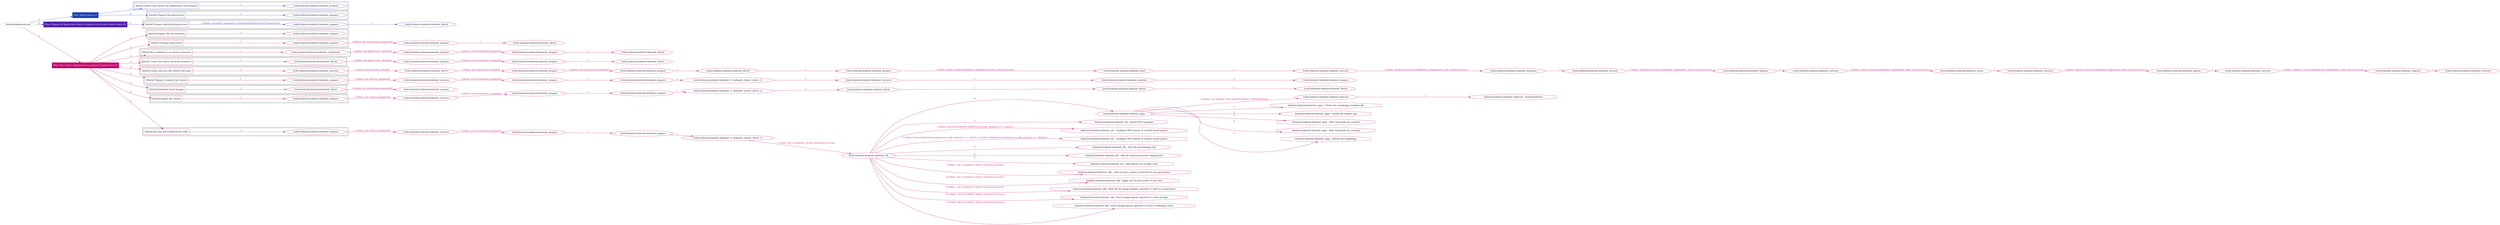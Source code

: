 digraph {
	graph [concentrate=true ordering=in rankdir=LR ratio=fill]
	edge [esep=5 sep=10]
	"kubeinit/playbook.yml" [id=root_node style=dotted]
	play_402b02d6 [label="Play: Initial setup (1)" color="#1b42b1" fontcolor="#ffffff" id=play_402b02d6 shape=box style=filled tooltip=localhost]
	"kubeinit/playbook.yml" -> play_402b02d6 [label="1 " color="#1b42b1" fontcolor="#1b42b1" id=edge_8e6c17c7 labeltooltip="1 " tooltip="1 "]
	subgraph "kubeinit.kubeinit.kubeinit_prepare" {
		role_3fb51cce [label="[role] kubeinit.kubeinit.kubeinit_prepare" color="#1b42b1" id=role_3fb51cce tooltip="kubeinit.kubeinit.kubeinit_prepare"]
	}
	subgraph "kubeinit.kubeinit.kubeinit_prepare" {
		role_daed1ba6 [label="[role] kubeinit.kubeinit.kubeinit_prepare" color="#1b42b1" id=role_daed1ba6 tooltip="kubeinit.kubeinit.kubeinit_prepare"]
	}
	subgraph "Play: Initial setup (1)" {
		play_402b02d6 -> block_7aa8a8bf [label=1 color="#1b42b1" fontcolor="#1b42b1" id=edge_b10d421a labeltooltip=1 tooltip=1]
		subgraph cluster_block_7aa8a8bf {
			block_7aa8a8bf [label="[block] Gather facts about the deployment environment" color="#1b42b1" id=block_7aa8a8bf labeltooltip="Gather facts about the deployment environment" shape=box tooltip="Gather facts about the deployment environment"]
			block_7aa8a8bf -> role_3fb51cce [label="1 " color="#1b42b1" fontcolor="#1b42b1" id=edge_cdc7c6c1 labeltooltip="1 " tooltip="1 "]
		}
		play_402b02d6 -> block_d21ab10b [label=2 color="#1b42b1" fontcolor="#1b42b1" id=edge_47fe78a6 labeltooltip=2 tooltip=2]
		subgraph cluster_block_d21ab10b {
			block_d21ab10b [label="[block] Prepare the hypervisors" color="#1b42b1" id=block_d21ab10b labeltooltip="Prepare the hypervisors" shape=box tooltip="Prepare the hypervisors"]
			block_d21ab10b -> role_daed1ba6 [label="1 " color="#1b42b1" fontcolor="#1b42b1" id=edge_264444cb labeltooltip="1 " tooltip="1 "]
		}
	}
	play_b643c190 [label="Play: Prepare all hypervisor hosts to deploy service and cluster nodes (0)" color="#511fad" fontcolor="#ffffff" id=play_b643c190 shape=box style=filled tooltip="Play: Prepare all hypervisor hosts to deploy service and cluster nodes (0)"]
	"kubeinit/playbook.yml" -> play_b643c190 [label="2 " color="#511fad" fontcolor="#511fad" id=edge_0de50749 labeltooltip="2 " tooltip="2 "]
	subgraph "kubeinit.kubeinit.kubeinit_libvirt" {
		role_55e736bb [label="[role] kubeinit.kubeinit.kubeinit_libvirt" color="#511fad" id=role_55e736bb tooltip="kubeinit.kubeinit.kubeinit_libvirt"]
	}
	subgraph "kubeinit.kubeinit.kubeinit_prepare" {
		role_6dca01fe [label="[role] kubeinit.kubeinit.kubeinit_prepare" color="#511fad" id=role_6dca01fe tooltip="kubeinit.kubeinit.kubeinit_prepare"]
		role_6dca01fe -> role_55e736bb [label="1 " color="#511fad" fontcolor="#511fad" id=edge_b5fa66ec labeltooltip="1 " tooltip="1 "]
	}
	subgraph "Play: Prepare all hypervisor hosts to deploy service and cluster nodes (0)" {
		play_b643c190 -> block_5b5c8461 [label=1 color="#511fad" fontcolor="#511fad" id=edge_ab93f291 labeltooltip=1 tooltip=1]
		subgraph cluster_block_5b5c8461 {
			block_5b5c8461 [label="[block] Prepare individual hypervisors" color="#511fad" id=block_5b5c8461 labeltooltip="Prepare individual hypervisors" shape=box tooltip="Prepare individual hypervisors"]
			block_5b5c8461 -> role_6dca01fe [label="1 [when: inventory_hostname in hostvars['kubeinit-facts'].hypervisors]" color="#511fad" fontcolor="#511fad" id=edge_580a863e labeltooltip="1 [when: inventory_hostname in hostvars['kubeinit-facts'].hypervisors]" tooltip="1 [when: inventory_hostname in hostvars['kubeinit-facts'].hypervisors]"]
		}
	}
	play_45ad50b9 [label="Play: Run cluster deployment on prepared hypervisors (1)" color="#c10b6d" fontcolor="#ffffff" id=play_45ad50b9 shape=box style=filled tooltip=localhost]
	"kubeinit/playbook.yml" -> play_45ad50b9 [label="3 " color="#c10b6d" fontcolor="#c10b6d" id=edge_e88ba25a labeltooltip="3 " tooltip="3 "]
	subgraph "kubeinit.kubeinit.kubeinit_prepare" {
		role_344e2324 [label="[role] kubeinit.kubeinit.kubeinit_prepare" color="#c10b6d" id=role_344e2324 tooltip="kubeinit.kubeinit.kubeinit_prepare"]
	}
	subgraph "kubeinit.kubeinit.kubeinit_libvirt" {
		role_a434bad5 [label="[role] kubeinit.kubeinit.kubeinit_libvirt" color="#c10b6d" id=role_a434bad5 tooltip="kubeinit.kubeinit.kubeinit_libvirt"]
	}
	subgraph "kubeinit.kubeinit.kubeinit_prepare" {
		role_7a85037f [label="[role] kubeinit.kubeinit.kubeinit_prepare" color="#c10b6d" id=role_7a85037f tooltip="kubeinit.kubeinit.kubeinit_prepare"]
		role_7a85037f -> role_a434bad5 [label="1 " color="#c10b6d" fontcolor="#c10b6d" id=edge_774685d5 labeltooltip="1 " tooltip="1 "]
	}
	subgraph "kubeinit.kubeinit.kubeinit_prepare" {
		role_7800478a [label="[role] kubeinit.kubeinit.kubeinit_prepare" color="#c10b6d" id=role_7800478a tooltip="kubeinit.kubeinit.kubeinit_prepare"]
		role_7800478a -> role_7a85037f [label="1 [when: not environment_prepared]" color="#c10b6d" fontcolor="#c10b6d" id=edge_30518445 labeltooltip="1 [when: not environment_prepared]" tooltip="1 [when: not environment_prepared]"]
	}
	subgraph "kubeinit.kubeinit.kubeinit_libvirt" {
		role_588cb2d3 [label="[role] kubeinit.kubeinit.kubeinit_libvirt" color="#c10b6d" id=role_588cb2d3 tooltip="kubeinit.kubeinit.kubeinit_libvirt"]
	}
	subgraph "kubeinit.kubeinit.kubeinit_prepare" {
		role_7bd5898b [label="[role] kubeinit.kubeinit.kubeinit_prepare" color="#c10b6d" id=role_7bd5898b tooltip="kubeinit.kubeinit.kubeinit_prepare"]
		role_7bd5898b -> role_588cb2d3 [label="1 " color="#c10b6d" fontcolor="#c10b6d" id=edge_2919c395 labeltooltip="1 " tooltip="1 "]
	}
	subgraph "kubeinit.kubeinit.kubeinit_prepare" {
		role_601302f8 [label="[role] kubeinit.kubeinit.kubeinit_prepare" color="#c10b6d" id=role_601302f8 tooltip="kubeinit.kubeinit.kubeinit_prepare"]
		role_601302f8 -> role_7bd5898b [label="1 [when: not environment_prepared]" color="#c10b6d" fontcolor="#c10b6d" id=edge_e0b3b357 labeltooltip="1 [when: not environment_prepared]" tooltip="1 [when: not environment_prepared]"]
	}
	subgraph "kubeinit.kubeinit.kubeinit_validations" {
		role_6aca3769 [label="[role] kubeinit.kubeinit.kubeinit_validations" color="#c10b6d" id=role_6aca3769 tooltip="kubeinit.kubeinit.kubeinit_validations"]
		role_6aca3769 -> role_601302f8 [label="1 [when: not hypervisors_cleaned]" color="#c10b6d" fontcolor="#c10b6d" id=edge_015085a9 labeltooltip="1 [when: not hypervisors_cleaned]" tooltip="1 [when: not hypervisors_cleaned]"]
	}
	subgraph "kubeinit.kubeinit.kubeinit_libvirt" {
		role_66e928f5 [label="[role] kubeinit.kubeinit.kubeinit_libvirt" color="#c10b6d" id=role_66e928f5 tooltip="kubeinit.kubeinit.kubeinit_libvirt"]
	}
	subgraph "kubeinit.kubeinit.kubeinit_prepare" {
		role_2a82ac11 [label="[role] kubeinit.kubeinit.kubeinit_prepare" color="#c10b6d" id=role_2a82ac11 tooltip="kubeinit.kubeinit.kubeinit_prepare"]
		role_2a82ac11 -> role_66e928f5 [label="1 " color="#c10b6d" fontcolor="#c10b6d" id=edge_22514b39 labeltooltip="1 " tooltip="1 "]
	}
	subgraph "kubeinit.kubeinit.kubeinit_prepare" {
		role_f68d22c3 [label="[role] kubeinit.kubeinit.kubeinit_prepare" color="#c10b6d" id=role_f68d22c3 tooltip="kubeinit.kubeinit.kubeinit_prepare"]
		role_f68d22c3 -> role_2a82ac11 [label="1 [when: not environment_prepared]" color="#c10b6d" fontcolor="#c10b6d" id=edge_7bb80019 labeltooltip="1 [when: not environment_prepared]" tooltip="1 [when: not environment_prepared]"]
	}
	subgraph "kubeinit.kubeinit.kubeinit_libvirt" {
		role_976507ad [label="[role] kubeinit.kubeinit.kubeinit_libvirt" color="#c10b6d" id=role_976507ad tooltip="kubeinit.kubeinit.kubeinit_libvirt"]
		role_976507ad -> role_f68d22c3 [label="1 [when: not hypervisors_cleaned]" color="#c10b6d" fontcolor="#c10b6d" id=edge_190ab9e4 labeltooltip="1 [when: not hypervisors_cleaned]" tooltip="1 [when: not hypervisors_cleaned]"]
	}
	subgraph "kubeinit.kubeinit.kubeinit_services" {
		role_9fc13279 [label="[role] kubeinit.kubeinit.kubeinit_services" color="#c10b6d" id=role_9fc13279 tooltip="kubeinit.kubeinit.kubeinit_services"]
	}
	subgraph "kubeinit.kubeinit.kubeinit_registry" {
		role_175a3de5 [label="[role] kubeinit.kubeinit.kubeinit_registry" color="#c10b6d" id=role_175a3de5 tooltip="kubeinit.kubeinit.kubeinit_registry"]
		role_175a3de5 -> role_9fc13279 [label="1 " color="#c10b6d" fontcolor="#c10b6d" id=edge_a7b4de32 labeltooltip="1 " tooltip="1 "]
	}
	subgraph "kubeinit.kubeinit.kubeinit_services" {
		role_5b86890f [label="[role] kubeinit.kubeinit.kubeinit_services" color="#c10b6d" id=role_5b86890f tooltip="kubeinit.kubeinit.kubeinit_services"]
		role_5b86890f -> role_175a3de5 [label="1 [when: 'registry' in hostvars[kubeinit_deployment_node_name].services]" color="#c10b6d" fontcolor="#c10b6d" id=edge_11758311 labeltooltip="1 [when: 'registry' in hostvars[kubeinit_deployment_node_name].services]" tooltip="1 [when: 'registry' in hostvars[kubeinit_deployment_node_name].services]"]
	}
	subgraph "kubeinit.kubeinit.kubeinit_apache" {
		role_be17d0c0 [label="[role] kubeinit.kubeinit.kubeinit_apache" color="#c10b6d" id=role_be17d0c0 tooltip="kubeinit.kubeinit.kubeinit_apache"]
		role_be17d0c0 -> role_5b86890f [label="1 " color="#c10b6d" fontcolor="#c10b6d" id=edge_3d1c795b labeltooltip="1 " tooltip="1 "]
	}
	subgraph "kubeinit.kubeinit.kubeinit_services" {
		role_e28fef0e [label="[role] kubeinit.kubeinit.kubeinit_services" color="#c10b6d" id=role_e28fef0e tooltip="kubeinit.kubeinit.kubeinit_services"]
		role_e28fef0e -> role_be17d0c0 [label="1 [when: 'apache' in hostvars[kubeinit_deployment_node_name].services]" color="#c10b6d" fontcolor="#c10b6d" id=edge_91d23b62 labeltooltip="1 [when: 'apache' in hostvars[kubeinit_deployment_node_name].services]" tooltip="1 [when: 'apache' in hostvars[kubeinit_deployment_node_name].services]"]
	}
	subgraph "kubeinit.kubeinit.kubeinit_nexus" {
		role_715de6e8 [label="[role] kubeinit.kubeinit.kubeinit_nexus" color="#c10b6d" id=role_715de6e8 tooltip="kubeinit.kubeinit.kubeinit_nexus"]
		role_715de6e8 -> role_e28fef0e [label="1 " color="#c10b6d" fontcolor="#c10b6d" id=edge_f5cd28ed labeltooltip="1 " tooltip="1 "]
	}
	subgraph "kubeinit.kubeinit.kubeinit_services" {
		role_ee79b9d5 [label="[role] kubeinit.kubeinit.kubeinit_services" color="#c10b6d" id=role_ee79b9d5 tooltip="kubeinit.kubeinit.kubeinit_services"]
		role_ee79b9d5 -> role_715de6e8 [label="1 [when: 'nexus' in hostvars[kubeinit_deployment_node_name].services]" color="#c10b6d" fontcolor="#c10b6d" id=edge_dc22e2d4 labeltooltip="1 [when: 'nexus' in hostvars[kubeinit_deployment_node_name].services]" tooltip="1 [when: 'nexus' in hostvars[kubeinit_deployment_node_name].services]"]
	}
	subgraph "kubeinit.kubeinit.kubeinit_haproxy" {
		role_69e0d1d9 [label="[role] kubeinit.kubeinit.kubeinit_haproxy" color="#c10b6d" id=role_69e0d1d9 tooltip="kubeinit.kubeinit.kubeinit_haproxy"]
		role_69e0d1d9 -> role_ee79b9d5 [label="1 " color="#c10b6d" fontcolor="#c10b6d" id=edge_a9624db7 labeltooltip="1 " tooltip="1 "]
	}
	subgraph "kubeinit.kubeinit.kubeinit_services" {
		role_27701e39 [label="[role] kubeinit.kubeinit.kubeinit_services" color="#c10b6d" id=role_27701e39 tooltip="kubeinit.kubeinit.kubeinit_services"]
		role_27701e39 -> role_69e0d1d9 [label="1 [when: 'haproxy' in hostvars[kubeinit_deployment_node_name].services]" color="#c10b6d" fontcolor="#c10b6d" id=edge_fa4a3a81 labeltooltip="1 [when: 'haproxy' in hostvars[kubeinit_deployment_node_name].services]" tooltip="1 [when: 'haproxy' in hostvars[kubeinit_deployment_node_name].services]"]
	}
	subgraph "kubeinit.kubeinit.kubeinit_dnsmasq" {
		role_bdbbf29b [label="[role] kubeinit.kubeinit.kubeinit_dnsmasq" color="#c10b6d" id=role_bdbbf29b tooltip="kubeinit.kubeinit.kubeinit_dnsmasq"]
		role_bdbbf29b -> role_27701e39 [label="1 " color="#c10b6d" fontcolor="#c10b6d" id=edge_04793d9a labeltooltip="1 " tooltip="1 "]
	}
	subgraph "kubeinit.kubeinit.kubeinit_services" {
		role_670837c0 [label="[role] kubeinit.kubeinit.kubeinit_services" color="#c10b6d" id=role_670837c0 tooltip="kubeinit.kubeinit.kubeinit_services"]
		role_670837c0 -> role_bdbbf29b [label="1 [when: 'dnsmasq' in hostvars[kubeinit_deployment_node_name].services]" color="#c10b6d" fontcolor="#c10b6d" id=edge_df3e341c labeltooltip="1 [when: 'dnsmasq' in hostvars[kubeinit_deployment_node_name].services]" tooltip="1 [when: 'dnsmasq' in hostvars[kubeinit_deployment_node_name].services]"]
	}
	subgraph "kubeinit.kubeinit.kubeinit_bind" {
		role_985686fc [label="[role] kubeinit.kubeinit.kubeinit_bind" color="#c10b6d" id=role_985686fc tooltip="kubeinit.kubeinit.kubeinit_bind"]
		role_985686fc -> role_670837c0 [label="1 " color="#c10b6d" fontcolor="#c10b6d" id=edge_923261b3 labeltooltip="1 " tooltip="1 "]
	}
	subgraph "kubeinit.kubeinit.kubeinit_prepare" {
		role_c3ead3b8 [label="[role] kubeinit.kubeinit.kubeinit_prepare" color="#c10b6d" id=role_c3ead3b8 tooltip="kubeinit.kubeinit.kubeinit_prepare"]
		role_c3ead3b8 -> role_985686fc [label="1 [when: 'bind' in hostvars[kubeinit_deployment_node_name].services]" color="#c10b6d" fontcolor="#c10b6d" id=edge_c20e1153 labeltooltip="1 [when: 'bind' in hostvars[kubeinit_deployment_node_name].services]" tooltip="1 [when: 'bind' in hostvars[kubeinit_deployment_node_name].services]"]
	}
	subgraph "kubeinit.kubeinit.kubeinit_libvirt" {
		role_377d58ed [label="[role] kubeinit.kubeinit.kubeinit_libvirt" color="#c10b6d" id=role_377d58ed tooltip="kubeinit.kubeinit.kubeinit_libvirt"]
		role_377d58ed -> role_c3ead3b8 [label="1 " color="#c10b6d" fontcolor="#c10b6d" id=edge_74ec7be0 labeltooltip="1 " tooltip="1 "]
	}
	subgraph "kubeinit.kubeinit.kubeinit_prepare" {
		role_cf24f53a [label="[role] kubeinit.kubeinit.kubeinit_prepare" color="#c10b6d" id=role_cf24f53a tooltip="kubeinit.kubeinit.kubeinit_prepare"]
		role_cf24f53a -> role_377d58ed [label="1 " color="#c10b6d" fontcolor="#c10b6d" id=edge_a544da00 labeltooltip="1 " tooltip="1 "]
	}
	subgraph "kubeinit.kubeinit.kubeinit_prepare" {
		role_1542486b [label="[role] kubeinit.kubeinit.kubeinit_prepare" color="#c10b6d" id=role_1542486b tooltip="kubeinit.kubeinit.kubeinit_prepare"]
		role_1542486b -> role_cf24f53a [label="1 [when: not environment_prepared]" color="#c10b6d" fontcolor="#c10b6d" id=edge_e1b71062 labeltooltip="1 [when: not environment_prepared]" tooltip="1 [when: not environment_prepared]"]
	}
	subgraph "kubeinit.kubeinit.kubeinit_libvirt" {
		role_34f3aeac [label="[role] kubeinit.kubeinit.kubeinit_libvirt" color="#c10b6d" id=role_34f3aeac tooltip="kubeinit.kubeinit.kubeinit_libvirt"]
		role_34f3aeac -> role_1542486b [label="1 [when: not hypervisors_cleaned]" color="#c10b6d" fontcolor="#c10b6d" id=edge_b1a46b3b labeltooltip="1 [when: not hypervisors_cleaned]" tooltip="1 [when: not hypervisors_cleaned]"]
	}
	subgraph "kubeinit.kubeinit.kubeinit_services" {
		role_14cbc246 [label="[role] kubeinit.kubeinit.kubeinit_services" color="#c10b6d" id=role_14cbc246 tooltip="kubeinit.kubeinit.kubeinit_services"]
		role_14cbc246 -> role_34f3aeac [label="1 [when: not network_created]" color="#c10b6d" fontcolor="#c10b6d" id=edge_8357c7d0 labeltooltip="1 [when: not network_created]" tooltip="1 [when: not network_created]"]
	}
	subgraph "kubeinit.kubeinit.kubeinit_prepare" {
		role_285586aa [label="[role] kubeinit.kubeinit.kubeinit_prepare" color="#c10b6d" id=role_285586aa tooltip="kubeinit.kubeinit.kubeinit_prepare"]
	}
	subgraph "kubeinit.kubeinit.kubeinit_services" {
		role_9eef5836 [label="[role] kubeinit.kubeinit.kubeinit_services" color="#c10b6d" id=role_9eef5836 tooltip="kubeinit.kubeinit.kubeinit_services"]
		role_9eef5836 -> role_285586aa [label="1 " color="#c10b6d" fontcolor="#c10b6d" id=edge_7026ce3e labeltooltip="1 " tooltip="1 "]
	}
	subgraph "kubeinit.kubeinit.kubeinit_services" {
		role_8cc06b56 [label="[role] kubeinit.kubeinit.kubeinit_services" color="#c10b6d" id=role_8cc06b56 tooltip="kubeinit.kubeinit.kubeinit_services"]
		role_8cc06b56 -> role_9eef5836 [label="1 " color="#c10b6d" fontcolor="#c10b6d" id=edge_297431f1 labeltooltip="1 " tooltip="1 "]
	}
	subgraph "kubeinit.kubeinit.kubeinit_{{ kubeinit_cluster_distro }}" {
		role_2039297a [label="[role] kubeinit.kubeinit.kubeinit_{{ kubeinit_cluster_distro }}" color="#c10b6d" id=role_2039297a tooltip="kubeinit.kubeinit.kubeinit_{{ kubeinit_cluster_distro }}"]
		role_2039297a -> role_8cc06b56 [label="1 " color="#c10b6d" fontcolor="#c10b6d" id=edge_e5e350b8 labeltooltip="1 " tooltip="1 "]
	}
	subgraph "kubeinit.kubeinit.kubeinit_prepare" {
		role_2fae1fe7 [label="[role] kubeinit.kubeinit.kubeinit_prepare" color="#c10b6d" id=role_2fae1fe7 tooltip="kubeinit.kubeinit.kubeinit_prepare"]
		role_2fae1fe7 -> role_2039297a [label="1 " color="#c10b6d" fontcolor="#c10b6d" id=edge_f5626521 labeltooltip="1 " tooltip="1 "]
	}
	subgraph "kubeinit.kubeinit.kubeinit_prepare" {
		role_e0e9622c [label="[role] kubeinit.kubeinit.kubeinit_prepare" color="#c10b6d" id=role_e0e9622c tooltip="kubeinit.kubeinit.kubeinit_prepare"]
		role_e0e9622c -> role_2fae1fe7 [label="1 " color="#c10b6d" fontcolor="#c10b6d" id=edge_6e43ba9c labeltooltip="1 " tooltip="1 "]
	}
	subgraph "kubeinit.kubeinit.kubeinit_services" {
		role_4e2d9e9c [label="[role] kubeinit.kubeinit.kubeinit_services" color="#c10b6d" id=role_4e2d9e9c tooltip="kubeinit.kubeinit.kubeinit_services"]
		role_4e2d9e9c -> role_e0e9622c [label="1 [when: not environment_prepared]" color="#c10b6d" fontcolor="#c10b6d" id=edge_8702d85d labeltooltip="1 [when: not environment_prepared]" tooltip="1 [when: not environment_prepared]"]
	}
	subgraph "kubeinit.kubeinit.kubeinit_prepare" {
		role_122e74a7 [label="[role] kubeinit.kubeinit.kubeinit_prepare" color="#c10b6d" id=role_122e74a7 tooltip="kubeinit.kubeinit.kubeinit_prepare"]
		role_122e74a7 -> role_4e2d9e9c [label="1 [when: not services_prepared]" color="#c10b6d" fontcolor="#c10b6d" id=edge_ba0e4de5 labeltooltip="1 [when: not services_prepared]" tooltip="1 [when: not services_prepared]"]
	}
	subgraph "kubeinit.kubeinit.kubeinit_prepare" {
		role_829dcfe0 [label="[role] kubeinit.kubeinit.kubeinit_prepare" color="#c10b6d" id=role_829dcfe0 tooltip="kubeinit.kubeinit.kubeinit_prepare"]
	}
	subgraph "kubeinit.kubeinit.kubeinit_libvirt" {
		role_76819867 [label="[role] kubeinit.kubeinit.kubeinit_libvirt" color="#c10b6d" id=role_76819867 tooltip="kubeinit.kubeinit.kubeinit_libvirt"]
		role_76819867 -> role_829dcfe0 [label="1 [when: not environment_prepared]" color="#c10b6d" fontcolor="#c10b6d" id=edge_53097931 labeltooltip="1 [when: not environment_prepared]" tooltip="1 [when: not environment_prepared]"]
	}
	subgraph "kubeinit.kubeinit.kubeinit_libvirt" {
		role_08b9f9f4 [label="[role] kubeinit.kubeinit.kubeinit_libvirt" color="#c10b6d" id=role_08b9f9f4 tooltip="kubeinit.kubeinit.kubeinit_libvirt"]
	}
	subgraph "kubeinit.kubeinit.kubeinit_libvirt" {
		role_d3430c56 [label="[role] kubeinit.kubeinit.kubeinit_libvirt" color="#c10b6d" id=role_d3430c56 tooltip="kubeinit.kubeinit.kubeinit_libvirt"]
		role_d3430c56 -> role_08b9f9f4 [label="1 " color="#c10b6d" fontcolor="#c10b6d" id=edge_0dc74a95 labeltooltip="1 " tooltip="1 "]
	}
	subgraph "kubeinit.kubeinit.kubeinit_libvirt" {
		role_41c26227 [label="[role] kubeinit.kubeinit.kubeinit_libvirt" color="#c10b6d" id=role_41c26227 tooltip="kubeinit.kubeinit.kubeinit_libvirt"]
		role_41c26227 -> role_d3430c56 [label="1 " color="#c10b6d" fontcolor="#c10b6d" id=edge_cbaaa39a labeltooltip="1 " tooltip="1 "]
	}
	subgraph "kubeinit.kubeinit.kubeinit_{{ kubeinit_cluster_distro }}" {
		role_b796ec39 [label="[role] kubeinit.kubeinit.kubeinit_{{ kubeinit_cluster_distro }}" color="#c10b6d" id=role_b796ec39 tooltip="kubeinit.kubeinit.kubeinit_{{ kubeinit_cluster_distro }}"]
		role_b796ec39 -> role_41c26227 [label="1 " color="#c10b6d" fontcolor="#c10b6d" id=edge_2725ef7f labeltooltip="1 " tooltip="1 "]
	}
	subgraph "kubeinit.kubeinit.kubeinit_prepare" {
		role_67f1eb7d [label="[role] kubeinit.kubeinit.kubeinit_prepare" color="#c10b6d" id=role_67f1eb7d tooltip="kubeinit.kubeinit.kubeinit_prepare"]
		role_67f1eb7d -> role_b796ec39 [label="1 " color="#c10b6d" fontcolor="#c10b6d" id=edge_6b2aa2ed labeltooltip="1 " tooltip="1 "]
	}
	subgraph "kubeinit.kubeinit.kubeinit_prepare" {
		role_0a857493 [label="[role] kubeinit.kubeinit.kubeinit_prepare" color="#c10b6d" id=role_0a857493 tooltip="kubeinit.kubeinit.kubeinit_prepare"]
		role_0a857493 -> role_67f1eb7d [label="1 " color="#c10b6d" fontcolor="#c10b6d" id=edge_e44e3164 labeltooltip="1 " tooltip="1 "]
	}
	subgraph "kubeinit.kubeinit.kubeinit_services" {
		role_36d505e8 [label="[role] kubeinit.kubeinit.kubeinit_services" color="#c10b6d" id=role_36d505e8 tooltip="kubeinit.kubeinit.kubeinit_services"]
		role_36d505e8 -> role_0a857493 [label="1 [when: not environment_prepared]" color="#c10b6d" fontcolor="#c10b6d" id=edge_a336e61c labeltooltip="1 [when: not environment_prepared]" tooltip="1 [when: not environment_prepared]"]
	}
	subgraph "kubeinit.kubeinit.kubeinit_prepare" {
		role_5a4863ff [label="[role] kubeinit.kubeinit.kubeinit_prepare" color="#c10b6d" id=role_5a4863ff tooltip="kubeinit.kubeinit.kubeinit_prepare"]
		role_5a4863ff -> role_36d505e8 [label="1 [when: not services_prepared]" color="#c10b6d" fontcolor="#c10b6d" id=edge_30130dc9 labeltooltip="1 [when: not services_prepared]" tooltip="1 [when: not services_prepared]"]
	}
	subgraph "kubeinit.kubeinit.kubeinit_kubevirt" {
		role_dc703964 [label="[role] kubeinit.kubeinit.kubeinit_kubevirt" color="#c10b6d" id=role_dc703964 tooltip="kubeinit.kubeinit.kubeinit_kubevirt"]
		task_3597edbc [label="kubeinit.kubeinit.kubeinit_kubevirt : Install KubeVirt" color="#c10b6d" id=task_3597edbc shape=octagon tooltip="kubeinit.kubeinit.kubeinit_kubevirt : Install KubeVirt"]
		role_dc703964 -> task_3597edbc [label="1 " color="#c10b6d" fontcolor="#c10b6d" id=edge_70c20cc5 labeltooltip="1 " tooltip="1 "]
	}
	subgraph "kubeinit.kubeinit.kubeinit_apps" {
		role_1b10c740 [label="[role] kubeinit.kubeinit.kubeinit_apps" color="#c10b6d" id=role_1b10c740 tooltip="kubeinit.kubeinit.kubeinit_apps"]
		task_93e7f891 [label="kubeinit.kubeinit.kubeinit_apps : Create the sampleapp template file" color="#c10b6d" id=task_93e7f891 shape=octagon tooltip="kubeinit.kubeinit.kubeinit_apps : Create the sampleapp template file"]
		role_1b10c740 -> task_93e7f891 [label="1 " color="#c10b6d" fontcolor="#c10b6d" id=edge_2318fec3 labeltooltip="1 " tooltip="1 "]
		task_30a291e2 [label="kubeinit.kubeinit.kubeinit_apps : Install the sample app" color="#c10b6d" id=task_30a291e2 shape=octagon tooltip="kubeinit.kubeinit.kubeinit_apps : Install the sample app"]
		role_1b10c740 -> task_30a291e2 [label="2 " color="#c10b6d" fontcolor="#c10b6d" id=edge_3f0e0944 labeltooltip="2 " tooltip="2 "]
		task_4c9c4c41 [label="kubeinit.kubeinit.kubeinit_apps : Wait until pods are created" color="#c10b6d" id=task_4c9c4c41 shape=octagon tooltip="kubeinit.kubeinit.kubeinit_apps : Wait until pods are created"]
		role_1b10c740 -> task_4c9c4c41 [label="3 " color="#c10b6d" fontcolor="#c10b6d" id=edge_fd99c17a labeltooltip="3 " tooltip="3 "]
		task_2a406296 [label="kubeinit.kubeinit.kubeinit_apps : Wait until pods are running" color="#c10b6d" id=task_2a406296 shape=octagon tooltip="kubeinit.kubeinit.kubeinit_apps : Wait until pods are running"]
		role_1b10c740 -> task_2a406296 [label="4 " color="#c10b6d" fontcolor="#c10b6d" id=edge_fcef7644 labeltooltip="4 " tooltip="4 "]
		task_dc91e7b5 [label="kubeinit.kubeinit.kubeinit_apps : Delete the sampleapp" color="#c10b6d" id=task_dc91e7b5 shape=octagon tooltip="kubeinit.kubeinit.kubeinit_apps : Delete the sampleapp"]
		role_1b10c740 -> task_dc91e7b5 [label="5 " color="#c10b6d" fontcolor="#c10b6d" id=edge_e4b9d92d labeltooltip="5 " tooltip="5 "]
		role_1b10c740 -> role_dc703964 [label="6 [when: not kubeinit_okd_openshift_deploy | default(False)]" color="#c10b6d" fontcolor="#c10b6d" id=edge_6f12b02a labeltooltip="6 [when: not kubeinit_okd_openshift_deploy | default(False)]" tooltip="6 [when: not kubeinit_okd_openshift_deploy | default(False)]"]
	}
	subgraph "kubeinit.kubeinit.kubeinit_nfs" {
		role_3e045f89 [label="[role] kubeinit.kubeinit.kubeinit_nfs" color="#c10b6d" id=role_3e045f89 tooltip="kubeinit.kubeinit.kubeinit_nfs"]
		task_4e79d7bd [label="kubeinit.kubeinit.kubeinit_nfs : Install NFS packages" color="#c10b6d" id=task_4e79d7bd shape=octagon tooltip="kubeinit.kubeinit.kubeinit_nfs : Install NFS packages"]
		role_3e045f89 -> task_4e79d7bd [label="1 " color="#c10b6d" fontcolor="#c10b6d" id=edge_62042b57 labeltooltip="1 " tooltip="1 "]
		task_c42809f7 [label="kubeinit.kubeinit.kubeinit_nfs : Configure NFS shares of CentOS based guests" color="#c10b6d" id=task_c42809f7 shape=octagon tooltip="kubeinit.kubeinit.kubeinit_nfs : Configure NFS shares of CentOS based guests"]
		role_3e045f89 -> task_c42809f7 [label="2 [when: hostvars[kubeinit_deployment_node_name].os == 'centos']" color="#c10b6d" fontcolor="#c10b6d" id=edge_d29d1a71 labeltooltip="2 [when: hostvars[kubeinit_deployment_node_name].os == 'centos']" tooltip="2 [when: hostvars[kubeinit_deployment_node_name].os == 'centos']"]
		task_ab844c44 [label="kubeinit.kubeinit.kubeinit_nfs : Configure NFS shares of Ubuntu based guests" color="#c10b6d" id=task_ab844c44 shape=octagon tooltip="kubeinit.kubeinit.kubeinit_nfs : Configure NFS shares of Ubuntu based guests"]
		role_3e045f89 -> task_ab844c44 [label="3 [when: hostvars[kubeinit_deployment_node_name].os == 'ubuntu' or hostvars[kubeinit_deployment_node_name].os == 'debian']" color="#c10b6d" fontcolor="#c10b6d" id=edge_94dad1b7 labeltooltip="3 [when: hostvars[kubeinit_deployment_node_name].os == 'ubuntu' or hostvars[kubeinit_deployment_node_name].os == 'debian']" tooltip="3 [when: hostvars[kubeinit_deployment_node_name].os == 'ubuntu' or hostvars[kubeinit_deployment_node_name].os == 'debian']"]
		task_f55bce20 [label="kubeinit.kubeinit.kubeinit_nfs : Add nfs provisioning role" color="#c10b6d" id=task_f55bce20 shape=octagon tooltip="kubeinit.kubeinit.kubeinit_nfs : Add nfs provisioning role"]
		role_3e045f89 -> task_f55bce20 [label="4 " color="#c10b6d" fontcolor="#c10b6d" id=edge_8cb5aca7 labeltooltip="4 " tooltip="4 "]
		task_400a1fa6 [label="kubeinit.kubeinit.kubeinit_nfs : Add nfs client provisioner deployment" color="#c10b6d" id=task_400a1fa6 shape=octagon tooltip="kubeinit.kubeinit.kubeinit_nfs : Add nfs client provisioner deployment"]
		role_3e045f89 -> task_400a1fa6 [label="5 " color="#c10b6d" fontcolor="#c10b6d" id=edge_cd5ba7a2 labeltooltip="5 " tooltip="5 "]
		task_ab664dba [label="kubeinit.kubeinit.kubeinit_nfs : Add default nfs storage class" color="#c10b6d" id=task_ab664dba shape=octagon tooltip="kubeinit.kubeinit.kubeinit_nfs : Add default nfs storage class"]
		role_3e045f89 -> task_ab664dba [label="6 " color="#c10b6d" fontcolor="#c10b6d" id=edge_cc0d5111 labeltooltip="6 " tooltip="6 "]
		task_fafbc333 [label="kubeinit.kubeinit.kubeinit_okd : Add security context constraint for nfs provisioner" color="#c10b6d" id=task_fafbc333 shape=octagon tooltip="kubeinit.kubeinit.kubeinit_okd : Add security context constraint for nfs provisioner"]
		role_3e045f89 -> task_fafbc333 [label="7 [when: 'nfs' in kubeinit_cluster_hostvars.services]" color="#c10b6d" fontcolor="#c10b6d" id=edge_bbf998e2 labeltooltip="7 [when: 'nfs' in kubeinit_cluster_hostvars.services]" tooltip="7 [when: 'nfs' in kubeinit_cluster_hostvars.services]"]
		task_cd653da1 [label="kubeinit.kubeinit.kubeinit_okd : Apply nfs security policy to nfs user" color="#c10b6d" id=task_cd653da1 shape=octagon tooltip="kubeinit.kubeinit.kubeinit_okd : Apply nfs security policy to nfs user"]
		role_3e045f89 -> task_cd653da1 [label="8 [when: 'nfs' in kubeinit_cluster_hostvars.services]" color="#c10b6d" fontcolor="#c10b6d" id=edge_672d9fbf labeltooltip="8 [when: 'nfs' in kubeinit_cluster_hostvars.services]" tooltip="8 [when: 'nfs' in kubeinit_cluster_hostvars.services]"]
		task_1a64a973 [label="kubeinit.kubeinit.kubeinit_okd : Wait for the image registry operator to start its components" color="#c10b6d" id=task_1a64a973 shape=octagon tooltip="kubeinit.kubeinit.kubeinit_okd : Wait for the image registry operator to start its components"]
		role_3e045f89 -> task_1a64a973 [label="9 [when: 'nfs' in kubeinit_cluster_hostvars.services]" color="#c10b6d" fontcolor="#c10b6d" id=edge_d6d66554 labeltooltip="9 [when: 'nfs' in kubeinit_cluster_hostvars.services]" tooltip="9 [when: 'nfs' in kubeinit_cluster_hostvars.services]"]
		task_32008958 [label="kubeinit.kubeinit.kubeinit_okd : Patch imageregistry operator to claim storage" color="#c10b6d" id=task_32008958 shape=octagon tooltip="kubeinit.kubeinit.kubeinit_okd : Patch imageregistry operator to claim storage"]
		role_3e045f89 -> task_32008958 [label="10 [when: 'nfs' in kubeinit_cluster_hostvars.services]" color="#c10b6d" fontcolor="#c10b6d" id=edge_dcb3636f labeltooltip="10 [when: 'nfs' in kubeinit_cluster_hostvars.services]" tooltip="10 [when: 'nfs' in kubeinit_cluster_hostvars.services]"]
		task_ff5790d5 [label="kubeinit.kubeinit.kubeinit_okd : Patch imageregistry operator to move to Managed state" color="#c10b6d" id=task_ff5790d5 shape=octagon tooltip="kubeinit.kubeinit.kubeinit_okd : Patch imageregistry operator to move to Managed state"]
		role_3e045f89 -> task_ff5790d5 [label="11 [when: 'nfs' in kubeinit_cluster_hostvars.services]" color="#c10b6d" fontcolor="#c10b6d" id=edge_3d062be2 labeltooltip="11 [when: 'nfs' in kubeinit_cluster_hostvars.services]" tooltip="11 [when: 'nfs' in kubeinit_cluster_hostvars.services]"]
		role_3e045f89 -> role_1b10c740 [label="12 " color="#c10b6d" fontcolor="#c10b6d" id=edge_a227812f labeltooltip="12 " tooltip="12 "]
	}
	subgraph "kubeinit.kubeinit.kubeinit_{{ kubeinit_cluster_distro }}" {
		role_c27de469 [label="[role] kubeinit.kubeinit.kubeinit_{{ kubeinit_cluster_distro }}" color="#c10b6d" id=role_c27de469 tooltip="kubeinit.kubeinit.kubeinit_{{ kubeinit_cluster_distro }}"]
		role_c27de469 -> role_3e045f89 [label="1 [when: 'nfs' in kubeinit_cluster_hostvars.services]" color="#c10b6d" fontcolor="#c10b6d" id=edge_834239fb labeltooltip="1 [when: 'nfs' in kubeinit_cluster_hostvars.services]" tooltip="1 [when: 'nfs' in kubeinit_cluster_hostvars.services]"]
	}
	subgraph "kubeinit.kubeinit.kubeinit_prepare" {
		role_0a9a94d8 [label="[role] kubeinit.kubeinit.kubeinit_prepare" color="#c10b6d" id=role_0a9a94d8 tooltip="kubeinit.kubeinit.kubeinit_prepare"]
		role_0a9a94d8 -> role_c27de469 [label="1 " color="#c10b6d" fontcolor="#c10b6d" id=edge_4300a163 labeltooltip="1 " tooltip="1 "]
	}
	subgraph "kubeinit.kubeinit.kubeinit_prepare" {
		role_122efd65 [label="[role] kubeinit.kubeinit.kubeinit_prepare" color="#c10b6d" id=role_122efd65 tooltip="kubeinit.kubeinit.kubeinit_prepare"]
		role_122efd65 -> role_0a9a94d8 [label="1 " color="#c10b6d" fontcolor="#c10b6d" id=edge_18d8acec labeltooltip="1 " tooltip="1 "]
	}
	subgraph "kubeinit.kubeinit.kubeinit_services" {
		role_d96e3479 [label="[role] kubeinit.kubeinit.kubeinit_services" color="#c10b6d" id=role_d96e3479 tooltip="kubeinit.kubeinit.kubeinit_services"]
		role_d96e3479 -> role_122efd65 [label="1 [when: not environment_prepared]" color="#c10b6d" fontcolor="#c10b6d" id=edge_3d2f8186 labeltooltip="1 [when: not environment_prepared]" tooltip="1 [when: not environment_prepared]"]
	}
	subgraph "kubeinit.kubeinit.kubeinit_prepare" {
		role_dc5ce8b1 [label="[role] kubeinit.kubeinit.kubeinit_prepare" color="#c10b6d" id=role_dc5ce8b1 tooltip="kubeinit.kubeinit.kubeinit_prepare"]
		role_dc5ce8b1 -> role_d96e3479 [label="1 [when: not services_prepared]" color="#c10b6d" fontcolor="#c10b6d" id=edge_e5380ee4 labeltooltip="1 [when: not services_prepared]" tooltip="1 [when: not services_prepared]"]
	}
	subgraph "Play: Run cluster deployment on prepared hypervisors (1)" {
		play_45ad50b9 -> block_80172de7 [label=1 color="#c10b6d" fontcolor="#c10b6d" id=edge_44357424 labeltooltip=1 tooltip=1]
		subgraph cluster_block_80172de7 {
			block_80172de7 [label="[block] Prepare the environment" color="#c10b6d" id=block_80172de7 labeltooltip="Prepare the environment" shape=box tooltip="Prepare the environment"]
			block_80172de7 -> role_344e2324 [label="1 " color="#c10b6d" fontcolor="#c10b6d" id=edge_8efaa09c labeltooltip="1 " tooltip="1 "]
		}
		play_45ad50b9 -> block_6be5a6d4 [label=2 color="#c10b6d" fontcolor="#c10b6d" id=edge_bee7ac76 labeltooltip=2 tooltip=2]
		subgraph cluster_block_6be5a6d4 {
			block_6be5a6d4 [label="[block] Cleanup hypervisors" color="#c10b6d" id=block_6be5a6d4 labeltooltip="Cleanup hypervisors" shape=box tooltip="Cleanup hypervisors"]
			block_6be5a6d4 -> role_7800478a [label="1 " color="#c10b6d" fontcolor="#c10b6d" id=edge_fd86a069 labeltooltip="1 " tooltip="1 "]
		}
		play_45ad50b9 -> block_1e2fe6f6 [label=3 color="#c10b6d" fontcolor="#c10b6d" id=edge_c6025850 labeltooltip=3 tooltip=3]
		subgraph cluster_block_1e2fe6f6 {
			block_1e2fe6f6 [label="[block] Run validations on cluster resources" color="#c10b6d" id=block_1e2fe6f6 labeltooltip="Run validations on cluster resources" shape=box tooltip="Run validations on cluster resources"]
			block_1e2fe6f6 -> role_6aca3769 [label="1 " color="#c10b6d" fontcolor="#c10b6d" id=edge_29ef6fb7 labeltooltip="1 " tooltip="1 "]
		}
		play_45ad50b9 -> block_34bb3a78 [label=4 color="#c10b6d" fontcolor="#c10b6d" id=edge_796190ae labeltooltip=4 tooltip=4]
		subgraph cluster_block_34bb3a78 {
			block_34bb3a78 [label="[block] Create the cluster network resources" color="#c10b6d" id=block_34bb3a78 labeltooltip="Create the cluster network resources" shape=box tooltip="Create the cluster network resources"]
			block_34bb3a78 -> role_976507ad [label="1 " color="#c10b6d" fontcolor="#c10b6d" id=edge_6998c5f5 labeltooltip="1 " tooltip="1 "]
		}
		play_45ad50b9 -> block_63adf6f7 [label=5 color="#c10b6d" fontcolor="#c10b6d" id=edge_109cec07 labeltooltip=5 tooltip=5]
		subgraph cluster_block_63adf6f7 {
			block_63adf6f7 [label="[block] Create services the cluster will need" color="#c10b6d" id=block_63adf6f7 labeltooltip="Create services the cluster will need" shape=box tooltip="Create services the cluster will need"]
			block_63adf6f7 -> role_14cbc246 [label="1 " color="#c10b6d" fontcolor="#c10b6d" id=edge_5bbdf957 labeltooltip="1 " tooltip="1 "]
		}
		play_45ad50b9 -> block_b5cf6f2a [label=6 color="#c10b6d" fontcolor="#c10b6d" id=edge_ec7e044d labeltooltip=6 tooltip=6]
		subgraph cluster_block_b5cf6f2a {
			block_b5cf6f2a [label="[block] Prepare to deploy the cluster" color="#c10b6d" id=block_b5cf6f2a labeltooltip="Prepare to deploy the cluster" shape=box tooltip="Prepare to deploy the cluster"]
			block_b5cf6f2a -> role_122e74a7 [label="1 " color="#c10b6d" fontcolor="#c10b6d" id=edge_a1aee66a labeltooltip="1 " tooltip="1 "]
		}
		play_45ad50b9 -> block_156fc8cf [label=7 color="#c10b6d" fontcolor="#c10b6d" id=edge_90972b73 labeltooltip=7 tooltip=7]
		subgraph cluster_block_156fc8cf {
			block_156fc8cf [label="[block] Download cloud images" color="#c10b6d" id=block_156fc8cf labeltooltip="Download cloud images" shape=box tooltip="Download cloud images"]
			block_156fc8cf -> role_76819867 [label="1 " color="#c10b6d" fontcolor="#c10b6d" id=edge_16deeac1 labeltooltip="1 " tooltip="1 "]
		}
		play_45ad50b9 -> block_1e2c836e [label=8 color="#c10b6d" fontcolor="#c10b6d" id=edge_52485324 labeltooltip=8 tooltip=8]
		subgraph cluster_block_1e2c836e {
			block_1e2c836e [label="[block] Deploy the cluster" color="#c10b6d" id=block_1e2c836e labeltooltip="Deploy the cluster" shape=box tooltip="Deploy the cluster"]
			block_1e2c836e -> role_5a4863ff [label="1 " color="#c10b6d" fontcolor="#c10b6d" id=edge_61fbdb08 labeltooltip="1 " tooltip="1 "]
		}
		play_45ad50b9 -> block_d3136ca9 [label=9 color="#c10b6d" fontcolor="#c10b6d" id=edge_fde4c509 labeltooltip=9 tooltip=9]
		subgraph cluster_block_d3136ca9 {
			block_d3136ca9 [label="[block] Run any post-deployment tasks" color="#c10b6d" id=block_d3136ca9 labeltooltip="Run any post-deployment tasks" shape=box tooltip="Run any post-deployment tasks"]
			block_d3136ca9 -> role_dc5ce8b1 [label="1 " color="#c10b6d" fontcolor="#c10b6d" id=edge_74039cc8 labeltooltip="1 " tooltip="1 "]
		}
	}
}
